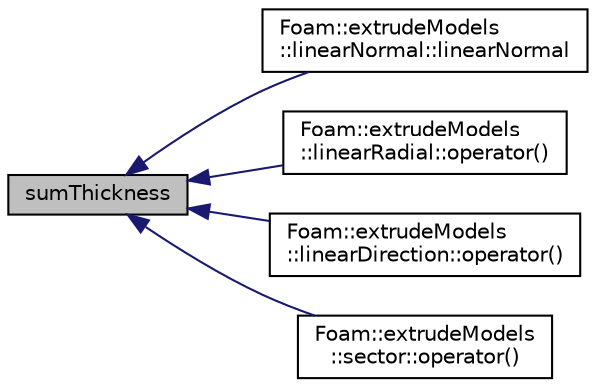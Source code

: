 digraph "sumThickness"
{
  bgcolor="transparent";
  edge [fontname="Helvetica",fontsize="10",labelfontname="Helvetica",labelfontsize="10"];
  node [fontname="Helvetica",fontsize="10",shape=record];
  rankdir="LR";
  Node1 [label="sumThickness",height=0.2,width=0.4,color="black", fillcolor="grey75", style="filled", fontcolor="black"];
  Node1 -> Node2 [dir="back",color="midnightblue",fontsize="10",style="solid",fontname="Helvetica"];
  Node2 [label="Foam::extrudeModels\l::linearNormal::linearNormal",height=0.2,width=0.4,color="black",URL="$a01373.html#aeb980016cd1a1f2dc17dc3721304dc58",tooltip="Construct from dictionary. "];
  Node1 -> Node3 [dir="back",color="midnightblue",fontsize="10",style="solid",fontname="Helvetica"];
  Node3 [label="Foam::extrudeModels\l::linearRadial::operator()",height=0.2,width=0.4,color="black",URL="$a01374.html#a70c79d5de21af34680f5035f23e569a9"];
  Node1 -> Node4 [dir="back",color="midnightblue",fontsize="10",style="solid",fontname="Helvetica"];
  Node4 [label="Foam::extrudeModels\l::linearDirection::operator()",height=0.2,width=0.4,color="black",URL="$a01368.html#a70c79d5de21af34680f5035f23e569a9"];
  Node1 -> Node5 [dir="back",color="midnightblue",fontsize="10",style="solid",fontname="Helvetica"];
  Node5 [label="Foam::extrudeModels\l::sector::operator()",height=0.2,width=0.4,color="black",URL="$a02347.html#a70c79d5de21af34680f5035f23e569a9"];
}
